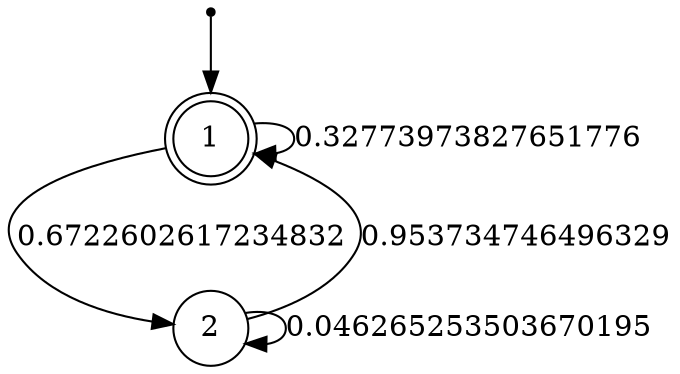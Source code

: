 digraph "models/model0" {
	1 [shape=doublecircle]
	2 [shape=circle]
	"" [shape=point]
	"" -> 1
	2 -> 1 [label=0.953734746496329]
	1 -> 1 [label=0.32773973827651776]
	1 -> 2 [label=0.6722602617234832]
	2 -> 2 [label=0.046265253503670195]
}
